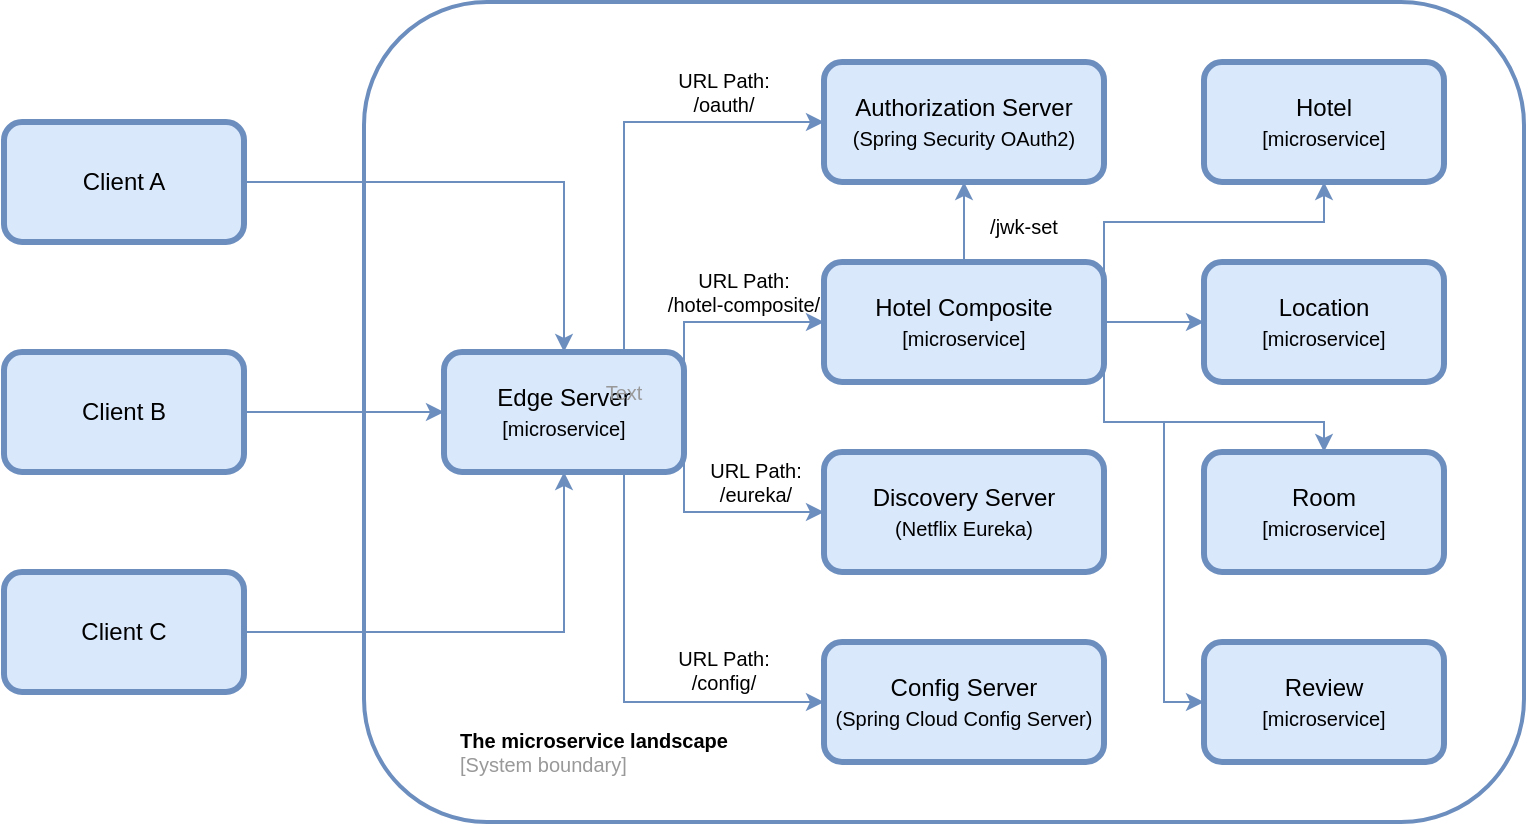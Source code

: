 <mxfile version="15.5.2" type="google"><diagram id="cWQtGBeFEFCmTPMRdgZI" name="Page-1"><mxGraphModel dx="886" dy="503" grid="1" gridSize="10" guides="1" tooltips="1" connect="1" arrows="1" fold="1" page="1" pageScale="1" pageWidth="827" pageHeight="1169" math="0" shadow="0"><root><mxCell id="0"/><mxCell id="1" parent="0"/><mxCell id="iV1DlxTAAdnofKfgBC_Z-9" value="" style="rounded=1;whiteSpace=wrap;html=1;strokeColor=#6C8EBF;strokeWidth=2;" vertex="1" parent="1"><mxGeometry x="280" y="300" width="580" height="410" as="geometry"/></mxCell><mxCell id="iV1DlxTAAdnofKfgBC_Z-5" value="Edge Server&lt;br&gt;&lt;font style=&quot;font-size: 10px&quot;&gt;[microservice]&lt;/font&gt;" style="rounded=1;whiteSpace=wrap;html=1;fillColor=#dae8fc;strokeColor=#6c8ebf;strokeWidth=3;" vertex="1" parent="1"><mxGeometry x="320" y="475" width="120" height="60" as="geometry"/></mxCell><mxCell id="iV1DlxTAAdnofKfgBC_Z-6" value="&lt;span&gt;Client C&lt;/span&gt;" style="rounded=1;whiteSpace=wrap;html=1;fillColor=#dae8fc;strokeColor=#6c8ebf;strokeWidth=3;" vertex="1" parent="1"><mxGeometry x="100" y="585" width="120" height="60" as="geometry"/></mxCell><mxCell id="iV1DlxTAAdnofKfgBC_Z-7" value="Client B" style="rounded=1;whiteSpace=wrap;html=1;fillColor=#dae8fc;strokeColor=#6c8ebf;strokeWidth=3;" vertex="1" parent="1"><mxGeometry x="100" y="475" width="120" height="60" as="geometry"/></mxCell><mxCell id="iV1DlxTAAdnofKfgBC_Z-8" value="Client A" style="rounded=1;whiteSpace=wrap;html=1;strokeWidth=3;fillColor=#dae8fc;strokeColor=#6c8ebf;" vertex="1" parent="1"><mxGeometry x="100" y="360" width="120" height="60" as="geometry"/></mxCell><mxCell id="iV1DlxTAAdnofKfgBC_Z-10" value="Discovery Server&lt;br&gt;&lt;font style=&quot;font-size: 10px&quot;&gt;(Netflix Eureka)&lt;/font&gt;" style="rounded=1;whiteSpace=wrap;html=1;fillColor=#dae8fc;strokeColor=#6c8ebf;strokeWidth=3;" vertex="1" parent="1"><mxGeometry x="510" y="525" width="140" height="60" as="geometry"/></mxCell><mxCell id="iV1DlxTAAdnofKfgBC_Z-11" value="Hotel Composite&lt;br&gt;&lt;font style=&quot;font-size: 10px&quot;&gt;[microservice]&lt;/font&gt;" style="rounded=1;whiteSpace=wrap;html=1;fillColor=#dae8fc;strokeColor=#6c8ebf;strokeWidth=3;" vertex="1" parent="1"><mxGeometry x="510" y="430" width="140" height="60" as="geometry"/></mxCell><mxCell id="iV1DlxTAAdnofKfgBC_Z-12" value="Authorization Server&lt;br&gt;&lt;font style=&quot;font-size: 10px&quot;&gt;(Spring Security OAuth2)&lt;/font&gt;" style="rounded=1;whiteSpace=wrap;html=1;fillColor=#dae8fc;strokeColor=#6c8ebf;strokeWidth=3;" vertex="1" parent="1"><mxGeometry x="510" y="330" width="140" height="60" as="geometry"/></mxCell><mxCell id="iV1DlxTAAdnofKfgBC_Z-13" value="Review&lt;br&gt;&lt;font style=&quot;font-size: 10px&quot;&gt;[microservice]&lt;/font&gt;" style="rounded=1;whiteSpace=wrap;html=1;fillColor=#dae8fc;strokeColor=#6c8ebf;strokeWidth=3;" vertex="1" parent="1"><mxGeometry x="700" y="620" width="120" height="60" as="geometry"/></mxCell><mxCell id="iV1DlxTAAdnofKfgBC_Z-14" value="Room&lt;br&gt;&lt;span style=&quot;font-size: 10px&quot;&gt;[microservice]&lt;/span&gt;" style="rounded=1;whiteSpace=wrap;html=1;fillColor=#dae8fc;strokeColor=#6c8ebf;strokeWidth=3;" vertex="1" parent="1"><mxGeometry x="700" y="525" width="120" height="60" as="geometry"/></mxCell><mxCell id="iV1DlxTAAdnofKfgBC_Z-15" value="Location&lt;br&gt;&lt;span style=&quot;font-size: 10px&quot;&gt;[microservice]&lt;/span&gt;" style="rounded=1;whiteSpace=wrap;html=1;fillColor=#dae8fc;strokeColor=#6c8ebf;strokeWidth=3;" vertex="1" parent="1"><mxGeometry x="700" y="430" width="120" height="60" as="geometry"/></mxCell><mxCell id="iV1DlxTAAdnofKfgBC_Z-16" value="Config Server&lt;br&gt;&lt;font style=&quot;font-size: 10px&quot;&gt;(Spring Cloud Config Server)&lt;/font&gt;" style="rounded=1;whiteSpace=wrap;html=1;fillColor=#dae8fc;strokeColor=#6c8ebf;strokeWidth=3;" vertex="1" parent="1"><mxGeometry x="510" y="620" width="140" height="60" as="geometry"/></mxCell><mxCell id="iV1DlxTAAdnofKfgBC_Z-17" value="Hotel&lt;br&gt;&lt;span style=&quot;font-size: 10px&quot;&gt;[microservice]&lt;/span&gt;" style="rounded=1;whiteSpace=wrap;html=1;fillColor=#dae8fc;strokeColor=#6c8ebf;strokeWidth=3;" vertex="1" parent="1"><mxGeometry x="700" y="330" width="120" height="60" as="geometry"/></mxCell><mxCell id="iV1DlxTAAdnofKfgBC_Z-19" value="&lt;b&gt;The microservice landscape&lt;/b&gt;&lt;br&gt;&lt;div style=&quot;text-align: left&quot;&gt;&lt;span&gt;&lt;font color=&quot;#999999&quot;&gt;[System boundary]&lt;/font&gt;&lt;/span&gt;&lt;/div&gt;" style="text;html=1;strokeColor=none;fillColor=none;align=center;verticalAlign=middle;whiteSpace=wrap;rounded=0;fontSize=10;" vertex="1" parent="1"><mxGeometry x="320" y="660" width="150" height="30" as="geometry"/></mxCell><mxCell id="iV1DlxTAAdnofKfgBC_Z-20" value="" style="endArrow=classic;html=1;rounded=0;fontSize=10;fontColor=#999999;exitX=1;exitY=0.5;exitDx=0;exitDy=0;entryX=0.5;entryY=0;entryDx=0;entryDy=0;fillColor=#dae8fc;strokeColor=#6c8ebf;" edge="1" parent="1" source="iV1DlxTAAdnofKfgBC_Z-8" target="iV1DlxTAAdnofKfgBC_Z-5"><mxGeometry width="50" height="50" relative="1" as="geometry"><mxPoint x="340" y="380" as="sourcePoint"/><mxPoint x="390" y="330" as="targetPoint"/><Array as="points"><mxPoint x="380" y="390"/></Array></mxGeometry></mxCell><mxCell id="iV1DlxTAAdnofKfgBC_Z-21" value="" style="endArrow=classic;html=1;rounded=0;fontSize=10;fontColor=#999999;entryX=0.5;entryY=1;entryDx=0;entryDy=0;exitX=1;exitY=0.5;exitDx=0;exitDy=0;fillColor=#dae8fc;strokeColor=#6c8ebf;" edge="1" parent="1" source="iV1DlxTAAdnofKfgBC_Z-6" target="iV1DlxTAAdnofKfgBC_Z-5"><mxGeometry width="50" height="50" relative="1" as="geometry"><mxPoint x="390" y="520" as="sourcePoint"/><mxPoint x="440" y="470" as="targetPoint"/><Array as="points"><mxPoint x="380" y="615"/></Array></mxGeometry></mxCell><mxCell id="iV1DlxTAAdnofKfgBC_Z-24" value="" style="endArrow=classic;html=1;rounded=0;fontSize=10;fontColor=#999999;entryX=0;entryY=0.5;entryDx=0;entryDy=0;exitX=0.75;exitY=1;exitDx=0;exitDy=0;fillColor=#dae8fc;strokeColor=#6c8ebf;" edge="1" parent="1" source="iV1DlxTAAdnofKfgBC_Z-5" target="iV1DlxTAAdnofKfgBC_Z-16"><mxGeometry width="50" height="50" relative="1" as="geometry"><mxPoint x="390" y="520" as="sourcePoint"/><mxPoint x="440" y="470" as="targetPoint"/><Array as="points"><mxPoint x="410" y="650"/></Array></mxGeometry></mxCell><mxCell id="iV1DlxTAAdnofKfgBC_Z-25" value="" style="endArrow=classic;html=1;rounded=0;fontSize=10;fontColor=#999999;entryX=0;entryY=0.5;entryDx=0;entryDy=0;exitX=1;exitY=0.75;exitDx=0;exitDy=0;fillColor=#dae8fc;strokeColor=#6c8ebf;" edge="1" parent="1" source="iV1DlxTAAdnofKfgBC_Z-5" target="iV1DlxTAAdnofKfgBC_Z-10"><mxGeometry width="50" height="50" relative="1" as="geometry"><mxPoint x="390" y="520" as="sourcePoint"/><mxPoint x="440" y="470" as="targetPoint"/><Array as="points"><mxPoint x="440" y="555"/></Array></mxGeometry></mxCell><mxCell id="iV1DlxTAAdnofKfgBC_Z-26" value="" style="endArrow=classic;html=1;rounded=0;fontSize=10;fontColor=#999999;entryX=0;entryY=0.5;entryDx=0;entryDy=0;exitX=1;exitY=0.25;exitDx=0;exitDy=0;fillColor=#dae8fc;strokeColor=#6c8ebf;" edge="1" parent="1" source="iV1DlxTAAdnofKfgBC_Z-5" target="iV1DlxTAAdnofKfgBC_Z-11"><mxGeometry width="50" height="50" relative="1" as="geometry"><mxPoint x="390" y="520" as="sourcePoint"/><mxPoint x="440" y="470" as="targetPoint"/><Array as="points"><mxPoint x="440" y="460"/></Array></mxGeometry></mxCell><mxCell id="iV1DlxTAAdnofKfgBC_Z-27" value="" style="endArrow=classic;html=1;rounded=0;fontSize=10;fontColor=#999999;entryX=0;entryY=0.5;entryDx=0;entryDy=0;exitX=0.75;exitY=0;exitDx=0;exitDy=0;fillColor=#dae8fc;strokeColor=#6c8ebf;" edge="1" parent="1" source="iV1DlxTAAdnofKfgBC_Z-5" target="iV1DlxTAAdnofKfgBC_Z-12"><mxGeometry width="50" height="50" relative="1" as="geometry"><mxPoint x="390" y="520" as="sourcePoint"/><mxPoint x="440" y="470" as="targetPoint"/><Array as="points"><mxPoint x="410" y="360"/></Array></mxGeometry></mxCell><mxCell id="iV1DlxTAAdnofKfgBC_Z-28" value="" style="endArrow=classic;html=1;rounded=0;fontSize=10;fontColor=#999999;entryX=0.5;entryY=1;entryDx=0;entryDy=0;exitX=0.5;exitY=0;exitDx=0;exitDy=0;fillColor=#dae8fc;strokeColor=#6c8ebf;" edge="1" parent="1" source="iV1DlxTAAdnofKfgBC_Z-11" target="iV1DlxTAAdnofKfgBC_Z-12"><mxGeometry width="50" height="50" relative="1" as="geometry"><mxPoint x="390" y="520" as="sourcePoint"/><mxPoint x="440" y="470" as="targetPoint"/></mxGeometry></mxCell><mxCell id="iV1DlxTAAdnofKfgBC_Z-29" value="" style="endArrow=classic;html=1;rounded=0;fontSize=10;fontColor=#999999;entryX=0.5;entryY=1;entryDx=0;entryDy=0;exitX=1;exitY=0.5;exitDx=0;exitDy=0;fillColor=#dae8fc;strokeColor=#6c8ebf;" edge="1" parent="1" source="iV1DlxTAAdnofKfgBC_Z-11" target="iV1DlxTAAdnofKfgBC_Z-17"><mxGeometry width="50" height="50" relative="1" as="geometry"><mxPoint x="390" y="520" as="sourcePoint"/><mxPoint x="440" y="470" as="targetPoint"/><Array as="points"><mxPoint x="650" y="410"/><mxPoint x="760" y="410"/></Array></mxGeometry></mxCell><mxCell id="iV1DlxTAAdnofKfgBC_Z-30" value="" style="endArrow=classic;html=1;rounded=0;fontSize=10;fontColor=#999999;entryX=0;entryY=0.5;entryDx=0;entryDy=0;fillColor=#dae8fc;strokeColor=#6c8ebf;" edge="1" parent="1" source="iV1DlxTAAdnofKfgBC_Z-11" target="iV1DlxTAAdnofKfgBC_Z-15"><mxGeometry width="50" height="50" relative="1" as="geometry"><mxPoint x="670" y="500" as="sourcePoint"/><mxPoint x="720" y="450" as="targetPoint"/></mxGeometry></mxCell><mxCell id="iV1DlxTAAdnofKfgBC_Z-31" value="" style="endArrow=classic;html=1;rounded=0;fontSize=10;fontColor=#999999;entryX=0.5;entryY=0;entryDx=0;entryDy=0;fillColor=#dae8fc;strokeColor=#6c8ebf;" edge="1" parent="1" target="iV1DlxTAAdnofKfgBC_Z-14"><mxGeometry width="50" height="50" relative="1" as="geometry"><mxPoint x="650" y="460" as="sourcePoint"/><mxPoint x="440" y="470" as="targetPoint"/><Array as="points"><mxPoint x="650" y="510"/><mxPoint x="760" y="510"/></Array></mxGeometry></mxCell><mxCell id="iV1DlxTAAdnofKfgBC_Z-32" value="" style="endArrow=classic;html=1;rounded=0;fontSize=10;fontColor=#999999;entryX=0;entryY=0.5;entryDx=0;entryDy=0;fillColor=#dae8fc;strokeColor=#6c8ebf;" edge="1" parent="1" target="iV1DlxTAAdnofKfgBC_Z-13"><mxGeometry width="50" height="50" relative="1" as="geometry"><mxPoint x="650" y="460" as="sourcePoint"/><mxPoint x="440" y="470" as="targetPoint"/><Array as="points"><mxPoint x="650" y="510"/><mxPoint x="680" y="510"/><mxPoint x="680" y="650"/></Array></mxGeometry></mxCell><mxCell id="iV1DlxTAAdnofKfgBC_Z-33" value="Text" style="text;html=1;strokeColor=none;fillColor=none;align=center;verticalAlign=middle;whiteSpace=wrap;rounded=0;fontSize=10;fontColor=#999999;" vertex="1" parent="1"><mxGeometry x="380" y="480" width="60" height="30" as="geometry"/></mxCell><mxCell id="iV1DlxTAAdnofKfgBC_Z-34" value="&lt;font color=&quot;#000000&quot;&gt;URL Path:&lt;br&gt;/oauth/&lt;br&gt;&lt;/font&gt;" style="text;html=1;strokeColor=none;fillColor=none;align=center;verticalAlign=middle;whiteSpace=wrap;rounded=0;fontSize=10;fontColor=#999999;" vertex="1" parent="1"><mxGeometry x="430" y="330" width="60" height="30" as="geometry"/></mxCell><mxCell id="iV1DlxTAAdnofKfgBC_Z-35" value="URL Path:&lt;br&gt;/eureka/" style="text;html=1;strokeColor=none;fillColor=none;align=center;verticalAlign=middle;whiteSpace=wrap;rounded=0;fontSize=10;fontColor=#000000;" vertex="1" parent="1"><mxGeometry x="446" y="525" width="60" height="30" as="geometry"/></mxCell><mxCell id="iV1DlxTAAdnofKfgBC_Z-36" value="URL Path:&lt;br&gt;/config/" style="text;html=1;strokeColor=none;fillColor=none;align=center;verticalAlign=middle;whiteSpace=wrap;rounded=0;fontSize=10;fontColor=#000000;" vertex="1" parent="1"><mxGeometry x="430" y="619" width="60" height="30" as="geometry"/></mxCell><mxCell id="iV1DlxTAAdnofKfgBC_Z-37" value="URL Path:&lt;br&gt;/hotel-composite/" style="text;html=1;strokeColor=none;fillColor=none;align=center;verticalAlign=middle;whiteSpace=wrap;rounded=0;fontSize=10;fontColor=#000000;" vertex="1" parent="1"><mxGeometry x="430" y="430" width="80" height="30" as="geometry"/></mxCell><mxCell id="iV1DlxTAAdnofKfgBC_Z-40" value="/jwk-set" style="text;html=1;strokeColor=none;fillColor=none;align=center;verticalAlign=middle;whiteSpace=wrap;rounded=0;fontSize=10;fontColor=#000000;" vertex="1" parent="1"><mxGeometry x="580" y="397" width="60" height="30" as="geometry"/></mxCell><mxCell id="iV1DlxTAAdnofKfgBC_Z-43" value="" style="endArrow=classic;html=1;rounded=0;fontSize=10;fontColor=#000000;exitX=1;exitY=0.5;exitDx=0;exitDy=0;fillColor=#dae8fc;strokeColor=#6c8ebf;" edge="1" parent="1" source="iV1DlxTAAdnofKfgBC_Z-7" target="iV1DlxTAAdnofKfgBC_Z-5"><mxGeometry width="50" height="50" relative="1" as="geometry"><mxPoint x="220" y="530" as="sourcePoint"/><mxPoint x="270" y="480" as="targetPoint"/></mxGeometry></mxCell></root></mxGraphModel></diagram></mxfile>